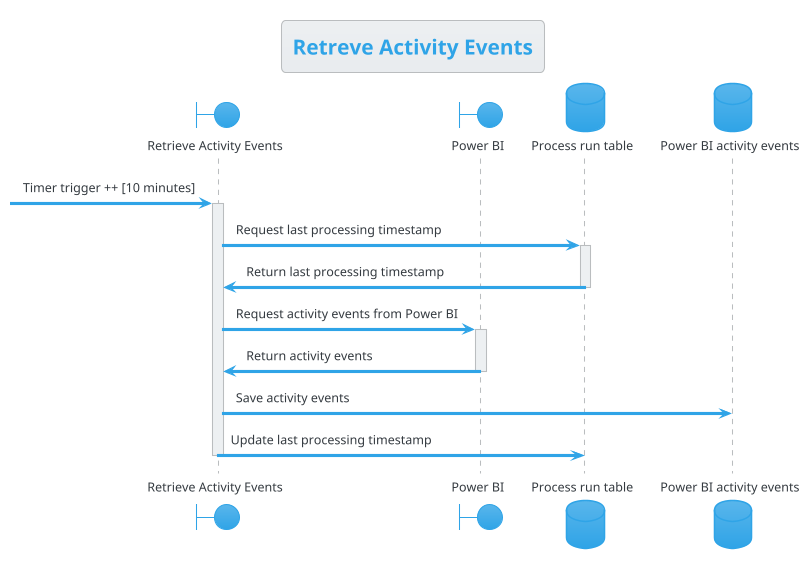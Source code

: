 @startuml Retreve activity events
!theme cerulean

title "Retreve Activity Events"

boundary "Retrieve Activity Events" as  RetrieveActivityEvents
boundary "Power BI" as PowerBI
database "Process run table" as PbiProcessRunTable
database "Power BI activity events" as PowerBiActivityEvents


[->RetrieveActivityEvents : Timer trigger ++ [10 minutes]
activate RetrieveActivityEvents
RetrieveActivityEvents -> PbiProcessRunTable ++ : Request last processing timestamp 
PbiProcessRunTable -> RetrieveActivityEvents -- : Return last processing timestamp
RetrieveActivityEvents -> PowerBI ++ : Request activity events from Power BI
PowerBI -> RetrieveActivityEvents -- : Return activity events
RetrieveActivityEvents -> PowerBiActivityEvents : Save activity events
RetrieveActivityEvents -> PbiProcessRunTable : Update last processing timestamp
deactivate RetrieveActivityEvents
@enduml